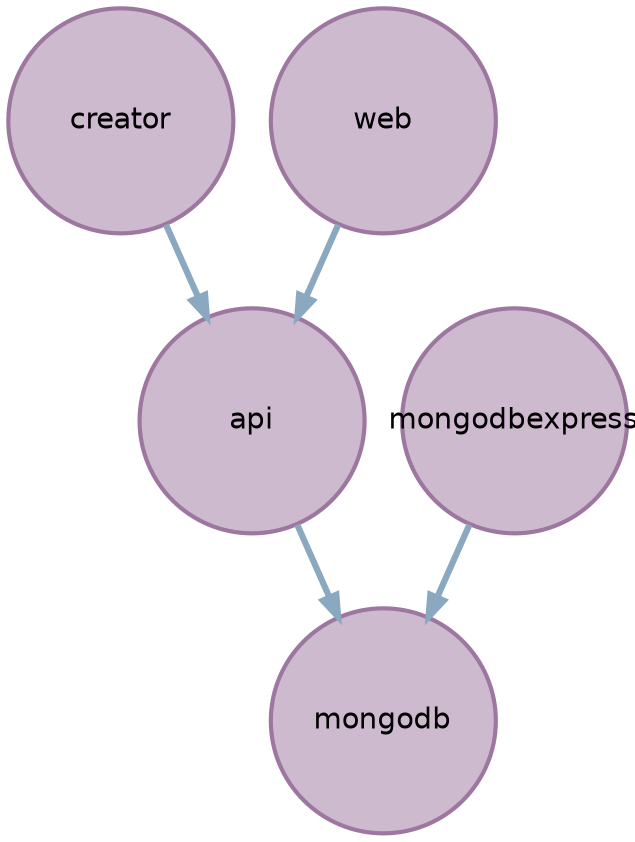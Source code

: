 digraph G {

    margin=0;
    #layout="circo";

    graph[bgcolor=transparent]
    edge [color="#8aa9c0", penwidth=3]

    node [style=filled, fillcolor="#9e77a180", color="#9e77a1", penwidth=2, fontname = "helvetica"]

    node [shape = circle, fixedsize=true, width=1.50] creator;
    node [shape = circle, fixedsize=true, width=1.50] web;
    node [shape = circle, fixedsize=true, width=1.50] api;
    node [shape = circle, fixedsize=true, width=1.50] mongodb;
    node [shape = circle, fixedsize=true, width=1.50] mongodbexpress;

    creator -> api;

    web -> api;
    api -> mongodb;

    mongodbexpress -> mongodb;

}
